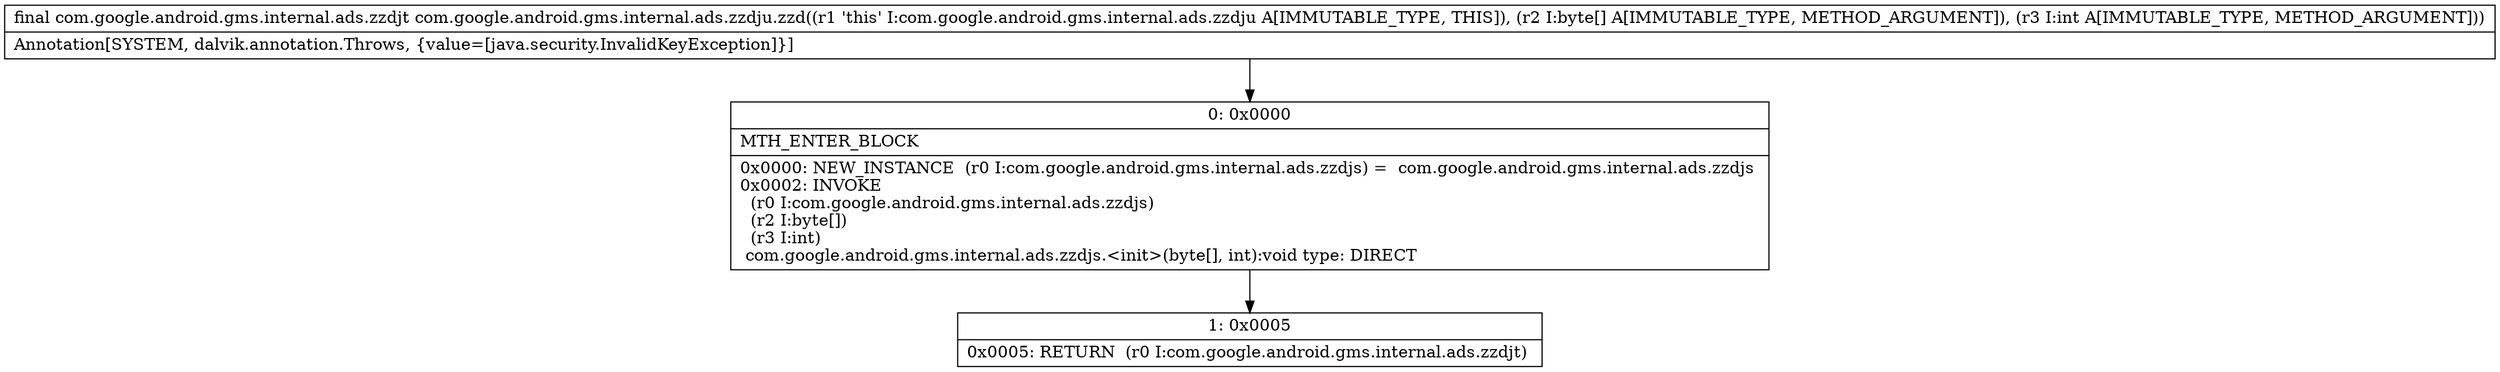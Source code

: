 digraph "CFG forcom.google.android.gms.internal.ads.zzdju.zzd([BI)Lcom\/google\/android\/gms\/internal\/ads\/zzdjt;" {
Node_0 [shape=record,label="{0\:\ 0x0000|MTH_ENTER_BLOCK\l|0x0000: NEW_INSTANCE  (r0 I:com.google.android.gms.internal.ads.zzdjs) =  com.google.android.gms.internal.ads.zzdjs \l0x0002: INVOKE  \l  (r0 I:com.google.android.gms.internal.ads.zzdjs)\l  (r2 I:byte[])\l  (r3 I:int)\l com.google.android.gms.internal.ads.zzdjs.\<init\>(byte[], int):void type: DIRECT \l}"];
Node_1 [shape=record,label="{1\:\ 0x0005|0x0005: RETURN  (r0 I:com.google.android.gms.internal.ads.zzdjt) \l}"];
MethodNode[shape=record,label="{final com.google.android.gms.internal.ads.zzdjt com.google.android.gms.internal.ads.zzdju.zzd((r1 'this' I:com.google.android.gms.internal.ads.zzdju A[IMMUTABLE_TYPE, THIS]), (r2 I:byte[] A[IMMUTABLE_TYPE, METHOD_ARGUMENT]), (r3 I:int A[IMMUTABLE_TYPE, METHOD_ARGUMENT]))  | Annotation[SYSTEM, dalvik.annotation.Throws, \{value=[java.security.InvalidKeyException]\}]\l}"];
MethodNode -> Node_0;
Node_0 -> Node_1;
}

